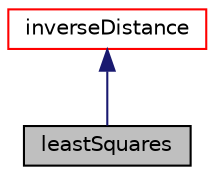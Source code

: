 digraph "leastSquares"
{
  bgcolor="transparent";
  edge [fontname="Helvetica",fontsize="10",labelfontname="Helvetica",labelfontsize="10"];
  node [fontname="Helvetica",fontsize="10",shape=record];
  Node1 [label="leastSquares",height=0.2,width=0.4,color="black", fillcolor="grey75", style="filled" fontcolor="black"];
  Node2 -> Node1 [dir="back",color="midnightblue",fontsize="10",style="solid",fontname="Helvetica"];
  Node2 [label="inverseDistance",height=0.2,width=0.4,color="red",URL="$classFoam_1_1cellCellStencils_1_1inverseDistance.html",tooltip="Inverse-distance-weighted interpolation stencil. "];
}
